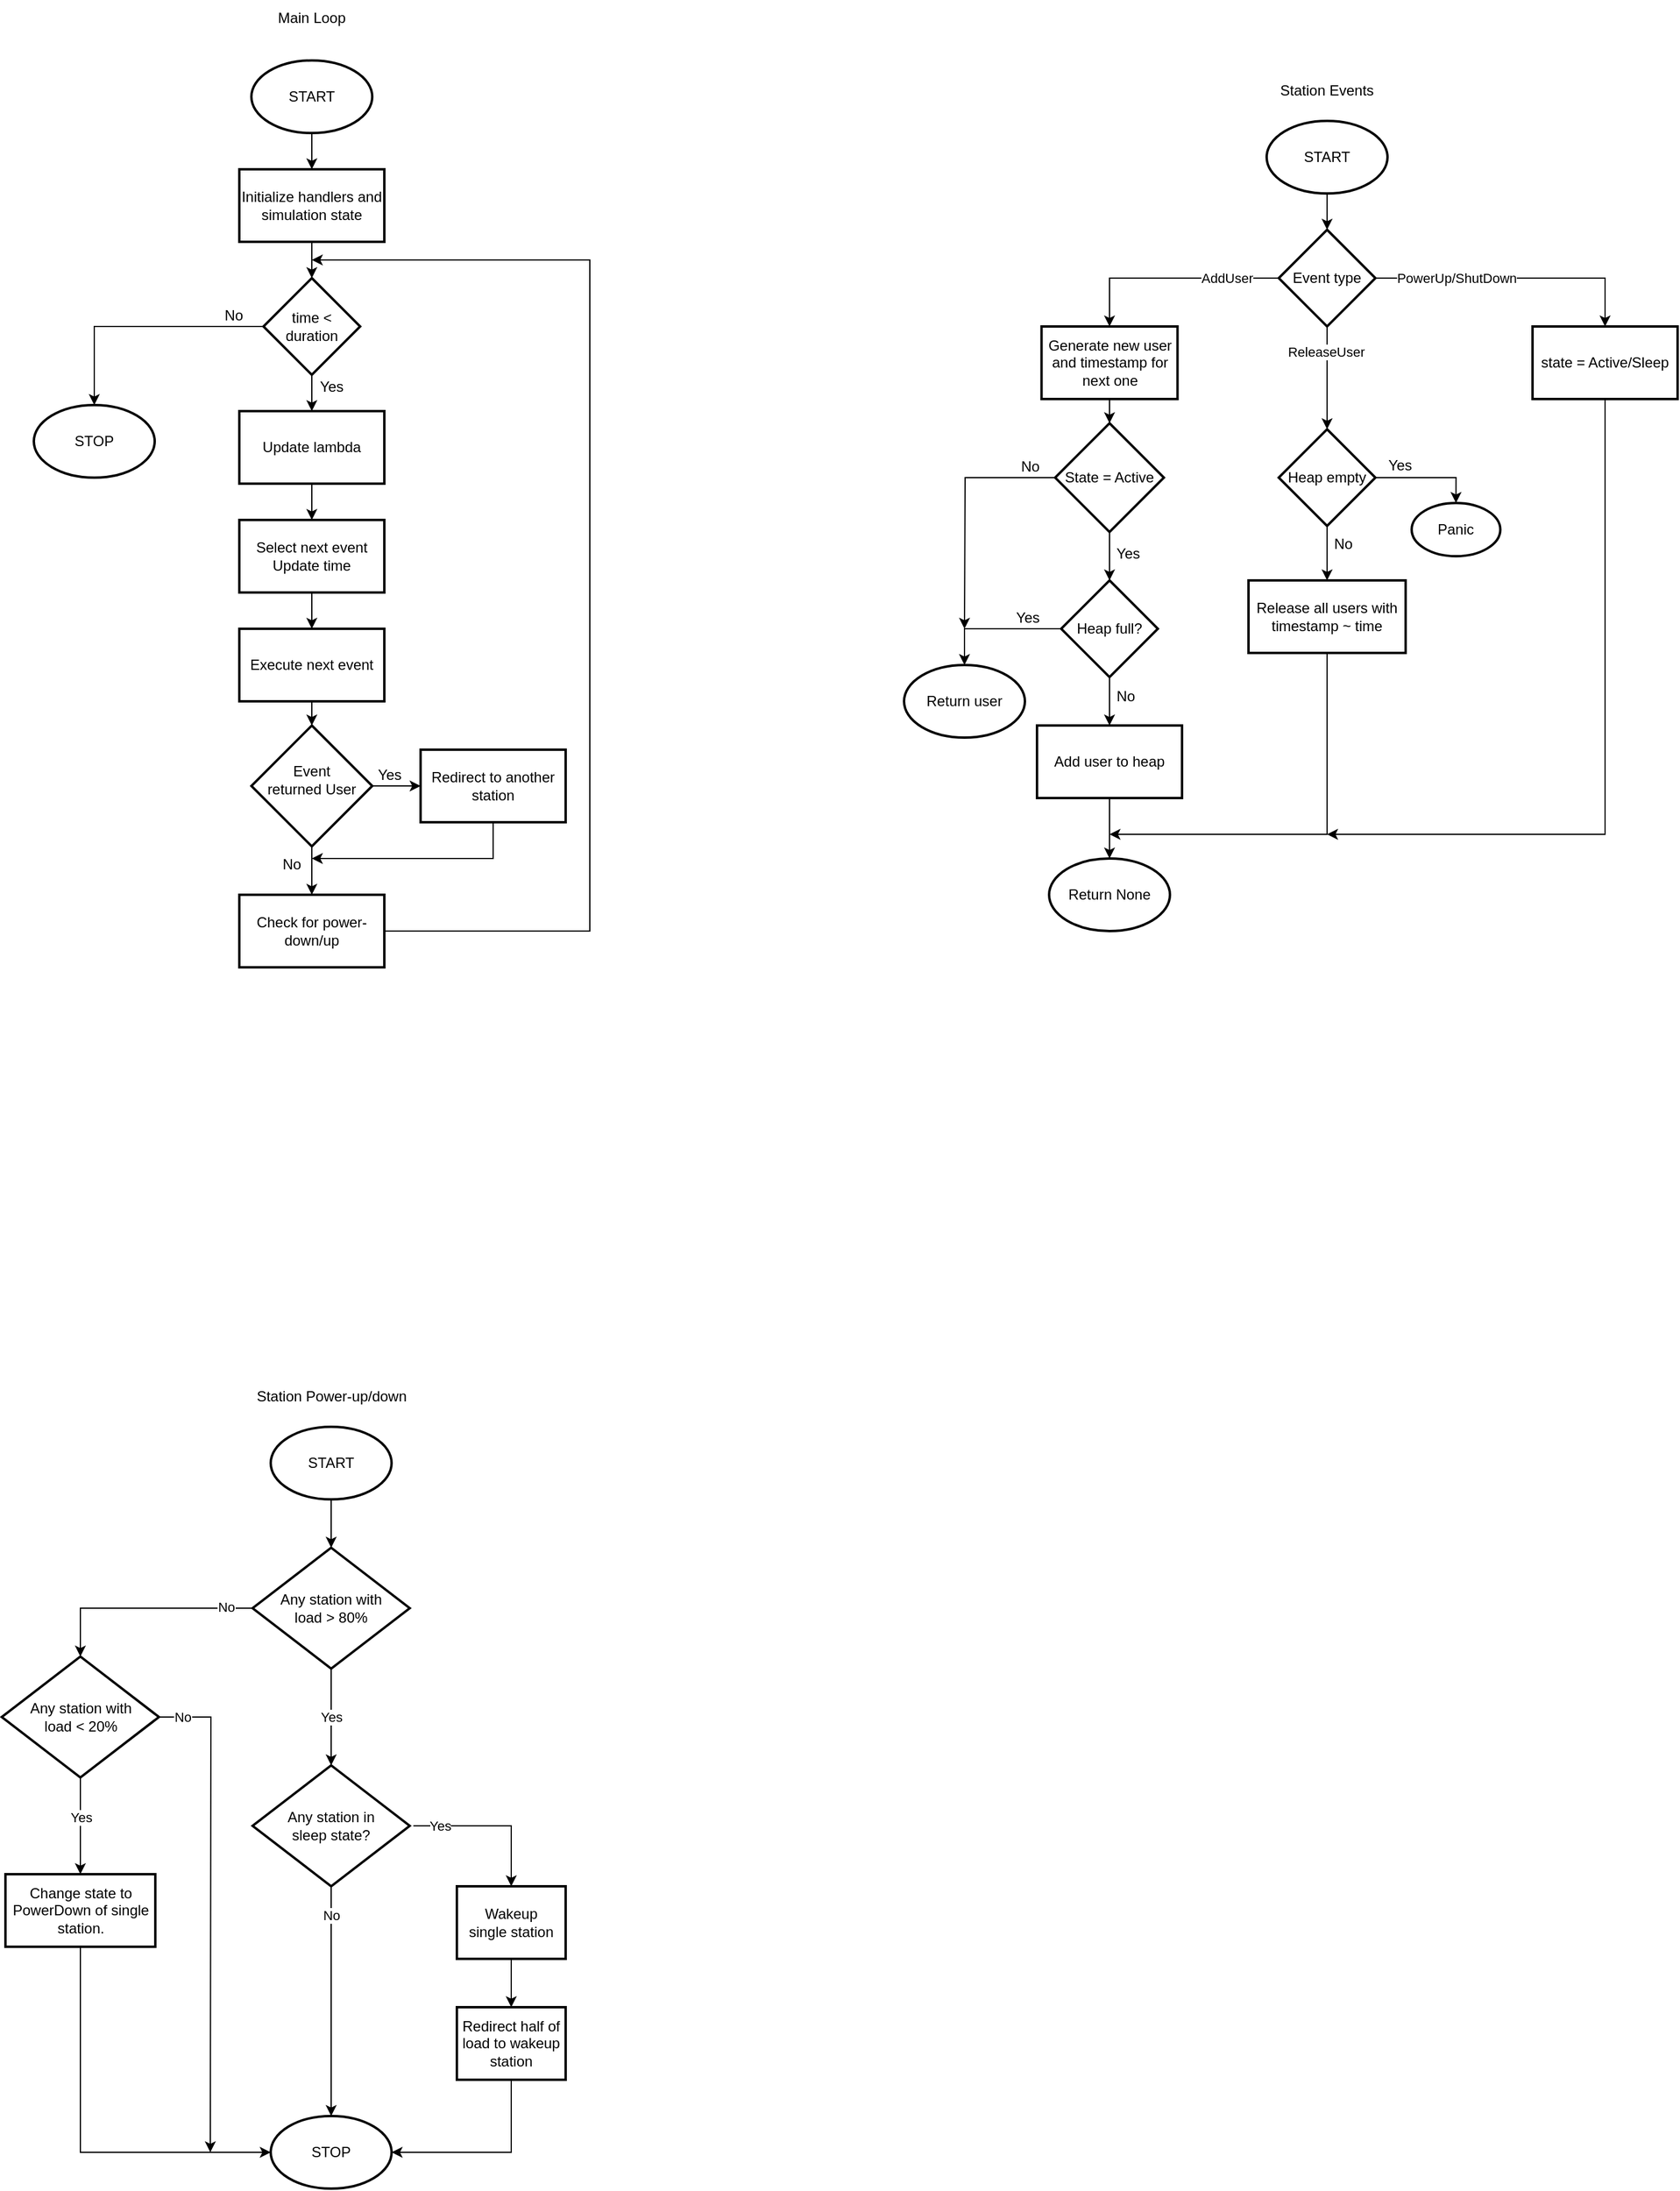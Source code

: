 <mxfile version="22.1.15" type="device">
  <diagram name="Strona-1" id="wR0N-3_GXUcjeD7JFUU1">
    <mxGraphModel dx="1182" dy="698" grid="1" gridSize="10" guides="1" tooltips="1" connect="1" arrows="1" fold="1" page="1" pageScale="1" pageWidth="827" pageHeight="1169" math="0" shadow="0">
      <root>
        <mxCell id="0" />
        <mxCell id="1" parent="0" />
        <mxCell id="ewvP3wC_7j1jmrWXz1Fn-9" value="" style="edgeStyle=orthogonalEdgeStyle;rounded=0;orthogonalLoop=1;jettySize=auto;html=1;" parent="1" source="ewvP3wC_7j1jmrWXz1Fn-1" target="ewvP3wC_7j1jmrWXz1Fn-8" edge="1">
          <mxGeometry relative="1" as="geometry" />
        </mxCell>
        <mxCell id="ewvP3wC_7j1jmrWXz1Fn-1" value="START" style="strokeWidth=2;html=1;shape=mxgraph.flowchart.start_1;whiteSpace=wrap;" parent="1" vertex="1">
          <mxGeometry x="380" y="170" width="100" height="60" as="geometry" />
        </mxCell>
        <mxCell id="ewvP3wC_7j1jmrWXz1Fn-11" value="" style="edgeStyle=orthogonalEdgeStyle;rounded=0;orthogonalLoop=1;jettySize=auto;html=1;" parent="1" source="ewvP3wC_7j1jmrWXz1Fn-8" target="ewvP3wC_7j1jmrWXz1Fn-10" edge="1">
          <mxGeometry relative="1" as="geometry" />
        </mxCell>
        <mxCell id="ewvP3wC_7j1jmrWXz1Fn-8" value="Initialize handlers and simulation state" style="whiteSpace=wrap;html=1;strokeWidth=2;" parent="1" vertex="1">
          <mxGeometry x="370" y="260" width="120" height="60" as="geometry" />
        </mxCell>
        <mxCell id="ewvP3wC_7j1jmrWXz1Fn-13" value="" style="edgeStyle=orthogonalEdgeStyle;rounded=0;orthogonalLoop=1;jettySize=auto;html=1;" parent="1" source="ewvP3wC_7j1jmrWXz1Fn-10" target="ewvP3wC_7j1jmrWXz1Fn-12" edge="1">
          <mxGeometry relative="1" as="geometry" />
        </mxCell>
        <mxCell id="ewvP3wC_7j1jmrWXz1Fn-29" style="edgeStyle=orthogonalEdgeStyle;rounded=0;orthogonalLoop=1;jettySize=auto;html=1;exitX=0;exitY=0.5;exitDx=0;exitDy=0;entryX=0.5;entryY=0;entryDx=0;entryDy=0;entryPerimeter=0;" parent="1" source="ewvP3wC_7j1jmrWXz1Fn-10" target="ewvP3wC_7j1jmrWXz1Fn-30" edge="1">
          <mxGeometry relative="1" as="geometry">
            <mxPoint x="250" y="460" as="targetPoint" />
          </mxGeometry>
        </mxCell>
        <mxCell id="ewvP3wC_7j1jmrWXz1Fn-10" value="time &amp;lt; duration" style="rhombus;whiteSpace=wrap;html=1;strokeWidth=2;" parent="1" vertex="1">
          <mxGeometry x="390" y="350" width="80" height="80" as="geometry" />
        </mxCell>
        <mxCell id="ewvP3wC_7j1jmrWXz1Fn-15" value="" style="edgeStyle=orthogonalEdgeStyle;rounded=0;orthogonalLoop=1;jettySize=auto;html=1;" parent="1" source="ewvP3wC_7j1jmrWXz1Fn-12" target="ewvP3wC_7j1jmrWXz1Fn-14" edge="1">
          <mxGeometry relative="1" as="geometry" />
        </mxCell>
        <mxCell id="ewvP3wC_7j1jmrWXz1Fn-12" value="Update lambda" style="whiteSpace=wrap;html=1;strokeWidth=2;" parent="1" vertex="1">
          <mxGeometry x="370" y="460" width="120" height="60" as="geometry" />
        </mxCell>
        <mxCell id="ewvP3wC_7j1jmrWXz1Fn-17" value="" style="edgeStyle=orthogonalEdgeStyle;rounded=0;orthogonalLoop=1;jettySize=auto;html=1;" parent="1" source="ewvP3wC_7j1jmrWXz1Fn-14" target="ewvP3wC_7j1jmrWXz1Fn-16" edge="1">
          <mxGeometry relative="1" as="geometry" />
        </mxCell>
        <mxCell id="ewvP3wC_7j1jmrWXz1Fn-14" value="Select next event&lt;br&gt;Update time" style="whiteSpace=wrap;html=1;strokeWidth=2;" parent="1" vertex="1">
          <mxGeometry x="370" y="550" width="120" height="60" as="geometry" />
        </mxCell>
        <mxCell id="ewvP3wC_7j1jmrWXz1Fn-19" value="" style="edgeStyle=orthogonalEdgeStyle;rounded=0;orthogonalLoop=1;jettySize=auto;html=1;" parent="1" source="ewvP3wC_7j1jmrWXz1Fn-16" target="ewvP3wC_7j1jmrWXz1Fn-18" edge="1">
          <mxGeometry relative="1" as="geometry" />
        </mxCell>
        <mxCell id="ewvP3wC_7j1jmrWXz1Fn-16" value="Execute next event" style="whiteSpace=wrap;html=1;strokeWidth=2;" parent="1" vertex="1">
          <mxGeometry x="370" y="640" width="120" height="60" as="geometry" />
        </mxCell>
        <mxCell id="ewvP3wC_7j1jmrWXz1Fn-22" value="" style="edgeStyle=orthogonalEdgeStyle;rounded=0;orthogonalLoop=1;jettySize=auto;html=1;" parent="1" source="ewvP3wC_7j1jmrWXz1Fn-18" target="ewvP3wC_7j1jmrWXz1Fn-21" edge="1">
          <mxGeometry relative="1" as="geometry" />
        </mxCell>
        <mxCell id="ewvP3wC_7j1jmrWXz1Fn-25" value="" style="edgeStyle=orthogonalEdgeStyle;rounded=0;orthogonalLoop=1;jettySize=auto;html=1;" parent="1" source="ewvP3wC_7j1jmrWXz1Fn-18" target="ewvP3wC_7j1jmrWXz1Fn-24" edge="1">
          <mxGeometry relative="1" as="geometry" />
        </mxCell>
        <mxCell id="ewvP3wC_7j1jmrWXz1Fn-18" value="Event&lt;br&gt;returned User" style="rhombus;whiteSpace=wrap;html=1;strokeWidth=2;fontSize=12;horizontal=1;spacingTop=-10;" parent="1" vertex="1">
          <mxGeometry x="380" y="720" width="100" height="100" as="geometry" />
        </mxCell>
        <mxCell id="ewvP3wC_7j1jmrWXz1Fn-20" value="Yes" style="text;html=1;align=center;verticalAlign=middle;resizable=0;points=[];autosize=1;strokeColor=none;fillColor=none;" parent="1" vertex="1">
          <mxGeometry x="426" y="425" width="40" height="30" as="geometry" />
        </mxCell>
        <mxCell id="ewvP3wC_7j1jmrWXz1Fn-27" style="edgeStyle=orthogonalEdgeStyle;rounded=0;orthogonalLoop=1;jettySize=auto;html=1;exitX=0.5;exitY=1;exitDx=0;exitDy=0;" parent="1" source="ewvP3wC_7j1jmrWXz1Fn-21" edge="1">
          <mxGeometry relative="1" as="geometry">
            <mxPoint x="430" y="830" as="targetPoint" />
            <Array as="points">
              <mxPoint x="580" y="830" />
            </Array>
          </mxGeometry>
        </mxCell>
        <mxCell id="ewvP3wC_7j1jmrWXz1Fn-21" value="Redirect to another station" style="whiteSpace=wrap;html=1;strokeWidth=2;spacingTop=0;" parent="1" vertex="1">
          <mxGeometry x="520" y="740" width="120" height="60" as="geometry" />
        </mxCell>
        <mxCell id="ewvP3wC_7j1jmrWXz1Fn-28" style="edgeStyle=orthogonalEdgeStyle;rounded=0;orthogonalLoop=1;jettySize=auto;html=1;exitX=1;exitY=0.5;exitDx=0;exitDy=0;" parent="1" source="ewvP3wC_7j1jmrWXz1Fn-24" edge="1">
          <mxGeometry relative="1" as="geometry">
            <mxPoint x="430" y="335" as="targetPoint" />
            <Array as="points">
              <mxPoint x="660" y="890" />
              <mxPoint x="660" y="335" />
            </Array>
          </mxGeometry>
        </mxCell>
        <mxCell id="ewvP3wC_7j1jmrWXz1Fn-24" value="Check for power-down/up" style="whiteSpace=wrap;html=1;strokeWidth=2;spacingTop=0;" parent="1" vertex="1">
          <mxGeometry x="370" y="860" width="120" height="60" as="geometry" />
        </mxCell>
        <mxCell id="ewvP3wC_7j1jmrWXz1Fn-30" value="STOP" style="strokeWidth=2;html=1;shape=mxgraph.flowchart.start_1;whiteSpace=wrap;" parent="1" vertex="1">
          <mxGeometry x="200" y="455" width="100" height="60" as="geometry" />
        </mxCell>
        <mxCell id="ewvP3wC_7j1jmrWXz1Fn-31" value="No" style="text;html=1;align=center;verticalAlign=middle;resizable=0;points=[];autosize=1;strokeColor=none;fillColor=none;" parent="1" vertex="1">
          <mxGeometry x="345" y="366" width="40" height="30" as="geometry" />
        </mxCell>
        <mxCell id="ewvP3wC_7j1jmrWXz1Fn-32" value="Yes" style="text;html=1;align=center;verticalAlign=middle;resizable=0;points=[];autosize=1;strokeColor=none;fillColor=none;" parent="1" vertex="1">
          <mxGeometry x="474" y="746" width="40" height="30" as="geometry" />
        </mxCell>
        <mxCell id="ewvP3wC_7j1jmrWXz1Fn-33" value="No" style="text;html=1;align=center;verticalAlign=middle;resizable=0;points=[];autosize=1;strokeColor=none;fillColor=none;" parent="1" vertex="1">
          <mxGeometry x="393" y="820" width="40" height="30" as="geometry" />
        </mxCell>
        <mxCell id="ewvP3wC_7j1jmrWXz1Fn-38" value="" style="edgeStyle=orthogonalEdgeStyle;rounded=0;orthogonalLoop=1;jettySize=auto;html=1;" parent="1" source="ewvP3wC_7j1jmrWXz1Fn-34" target="ewvP3wC_7j1jmrWXz1Fn-37" edge="1">
          <mxGeometry relative="1" as="geometry" />
        </mxCell>
        <mxCell id="ewvP3wC_7j1jmrWXz1Fn-34" value="START" style="strokeWidth=2;html=1;shape=mxgraph.flowchart.start_1;whiteSpace=wrap;" parent="1" vertex="1">
          <mxGeometry x="1220" y="220" width="100" height="60" as="geometry" />
        </mxCell>
        <mxCell id="ewvP3wC_7j1jmrWXz1Fn-35" value="Main Loop" style="text;html=1;strokeColor=none;fillColor=none;align=center;verticalAlign=middle;whiteSpace=wrap;rounded=0;" parent="1" vertex="1">
          <mxGeometry x="400" y="120" width="60" height="30" as="geometry" />
        </mxCell>
        <mxCell id="ewvP3wC_7j1jmrWXz1Fn-36" value="Station Events" style="text;html=1;strokeColor=none;fillColor=none;align=center;verticalAlign=middle;whiteSpace=wrap;rounded=0;" parent="1" vertex="1">
          <mxGeometry x="1225" y="180" width="90" height="30" as="geometry" />
        </mxCell>
        <mxCell id="ewvP3wC_7j1jmrWXz1Fn-57" value="" style="edgeStyle=orthogonalEdgeStyle;rounded=0;orthogonalLoop=1;jettySize=auto;html=1;" parent="1" source="ewvP3wC_7j1jmrWXz1Fn-37" target="ewvP3wC_7j1jmrWXz1Fn-56" edge="1">
          <mxGeometry relative="1" as="geometry" />
        </mxCell>
        <mxCell id="ewvP3wC_7j1jmrWXz1Fn-69" style="edgeStyle=orthogonalEdgeStyle;rounded=0;orthogonalLoop=1;jettySize=auto;html=1;exitX=1;exitY=0.5;exitDx=0;exitDy=0;entryX=0.5;entryY=0;entryDx=0;entryDy=0;" parent="1" source="ewvP3wC_7j1jmrWXz1Fn-37" target="ewvP3wC_7j1jmrWXz1Fn-67" edge="1">
          <mxGeometry relative="1" as="geometry" />
        </mxCell>
        <mxCell id="ewvP3wC_7j1jmrWXz1Fn-37" value="Event type" style="rhombus;whiteSpace=wrap;html=1;strokeWidth=2;" parent="1" vertex="1">
          <mxGeometry x="1230" y="310" width="80" height="80" as="geometry" />
        </mxCell>
        <mxCell id="ewvP3wC_7j1jmrWXz1Fn-45" value="" style="edgeStyle=orthogonalEdgeStyle;rounded=0;orthogonalLoop=1;jettySize=auto;html=1;" parent="1" source="ewvP3wC_7j1jmrWXz1Fn-41" target="ewvP3wC_7j1jmrWXz1Fn-44" edge="1">
          <mxGeometry relative="1" as="geometry" />
        </mxCell>
        <mxCell id="ewvP3wC_7j1jmrWXz1Fn-41" value="Heap full?" style="rhombus;whiteSpace=wrap;html=1;strokeWidth=2;" parent="1" vertex="1">
          <mxGeometry x="1050" y="600" width="80" height="80" as="geometry" />
        </mxCell>
        <mxCell id="ewvP3wC_7j1jmrWXz1Fn-44" value="Add user to heap" style="whiteSpace=wrap;html=1;strokeWidth=2;" parent="1" vertex="1">
          <mxGeometry x="1030" y="720" width="120" height="60" as="geometry" />
        </mxCell>
        <mxCell id="ewvP3wC_7j1jmrWXz1Fn-46" value="" style="edgeStyle=orthogonalEdgeStyle;rounded=0;orthogonalLoop=1;jettySize=auto;html=1;entryX=0.5;entryY=0;entryDx=0;entryDy=0;" parent="1" source="ewvP3wC_7j1jmrWXz1Fn-37" target="ewvP3wC_7j1jmrWXz1Fn-48" edge="1">
          <mxGeometry relative="1" as="geometry">
            <mxPoint x="1230" y="350" as="sourcePoint" />
            <mxPoint x="1080" y="450" as="targetPoint" />
          </mxGeometry>
        </mxCell>
        <mxCell id="ewvP3wC_7j1jmrWXz1Fn-47" value="AddUser" style="edgeLabel;html=1;align=center;verticalAlign=middle;resizable=0;points=[];" parent="ewvP3wC_7j1jmrWXz1Fn-46" vertex="1" connectable="0">
          <mxGeometry x="-0.472" y="-1" relative="1" as="geometry">
            <mxPoint x="4" y="1" as="offset" />
          </mxGeometry>
        </mxCell>
        <mxCell id="ewvP3wC_7j1jmrWXz1Fn-74" style="edgeStyle=orthogonalEdgeStyle;rounded=0;orthogonalLoop=1;jettySize=auto;html=1;exitX=0.5;exitY=1;exitDx=0;exitDy=0;entryX=0.5;entryY=0;entryDx=0;entryDy=0;" parent="1" source="ewvP3wC_7j1jmrWXz1Fn-48" target="ewvP3wC_7j1jmrWXz1Fn-73" edge="1">
          <mxGeometry relative="1" as="geometry" />
        </mxCell>
        <mxCell id="ewvP3wC_7j1jmrWXz1Fn-48" value="Generate new user and timestamp for next one" style="rounded=0;whiteSpace=wrap;html=1;strokeWidth=2;" parent="1" vertex="1">
          <mxGeometry x="1033.75" y="390" width="112.5" height="60" as="geometry" />
        </mxCell>
        <mxCell id="ewvP3wC_7j1jmrWXz1Fn-49" value="Return None" style="strokeWidth=2;html=1;shape=mxgraph.flowchart.start_1;whiteSpace=wrap;" parent="1" vertex="1">
          <mxGeometry x="1040" y="830" width="100" height="60" as="geometry" />
        </mxCell>
        <mxCell id="ewvP3wC_7j1jmrWXz1Fn-50" style="edgeStyle=orthogonalEdgeStyle;rounded=0;orthogonalLoop=1;jettySize=auto;html=1;exitX=0.5;exitY=1;exitDx=0;exitDy=0;entryX=0.5;entryY=0;entryDx=0;entryDy=0;entryPerimeter=0;" parent="1" source="ewvP3wC_7j1jmrWXz1Fn-44" target="ewvP3wC_7j1jmrWXz1Fn-49" edge="1">
          <mxGeometry relative="1" as="geometry" />
        </mxCell>
        <mxCell id="ewvP3wC_7j1jmrWXz1Fn-51" value="Return user" style="strokeWidth=2;html=1;shape=mxgraph.flowchart.start_1;whiteSpace=wrap;" parent="1" vertex="1">
          <mxGeometry x="920" y="670" width="100" height="60" as="geometry" />
        </mxCell>
        <mxCell id="ewvP3wC_7j1jmrWXz1Fn-53" style="edgeStyle=orthogonalEdgeStyle;rounded=0;orthogonalLoop=1;jettySize=auto;html=1;exitX=0;exitY=0.5;exitDx=0;exitDy=0;entryX=0.5;entryY=0;entryDx=0;entryDy=0;entryPerimeter=0;" parent="1" source="ewvP3wC_7j1jmrWXz1Fn-41" target="ewvP3wC_7j1jmrWXz1Fn-51" edge="1">
          <mxGeometry relative="1" as="geometry" />
        </mxCell>
        <mxCell id="ewvP3wC_7j1jmrWXz1Fn-54" value="Yes" style="text;html=1;align=center;verticalAlign=middle;resizable=0;points=[];autosize=1;strokeColor=none;fillColor=none;" parent="1" vertex="1">
          <mxGeometry x="1002" y="616" width="40" height="30" as="geometry" />
        </mxCell>
        <mxCell id="ewvP3wC_7j1jmrWXz1Fn-55" value="No" style="text;html=1;align=center;verticalAlign=middle;resizable=0;points=[];autosize=1;strokeColor=none;fillColor=none;" parent="1" vertex="1">
          <mxGeometry x="1083" y="681" width="40" height="30" as="geometry" />
        </mxCell>
        <mxCell id="ewvP3wC_7j1jmrWXz1Fn-62" value="" style="edgeStyle=orthogonalEdgeStyle;rounded=0;orthogonalLoop=1;jettySize=auto;html=1;" parent="1" source="ewvP3wC_7j1jmrWXz1Fn-56" target="ewvP3wC_7j1jmrWXz1Fn-61" edge="1">
          <mxGeometry relative="1" as="geometry" />
        </mxCell>
        <mxCell id="ewvP3wC_7j1jmrWXz1Fn-56" value="Heap empty" style="rhombus;whiteSpace=wrap;html=1;strokeWidth=2;" parent="1" vertex="1">
          <mxGeometry x="1230" y="475" width="80" height="80" as="geometry" />
        </mxCell>
        <mxCell id="ewvP3wC_7j1jmrWXz1Fn-58" value="Panic" style="strokeWidth=2;html=1;shape=mxgraph.flowchart.start_1;whiteSpace=wrap;" parent="1" vertex="1">
          <mxGeometry x="1340" y="536" width="73.33" height="44" as="geometry" />
        </mxCell>
        <mxCell id="ewvP3wC_7j1jmrWXz1Fn-59" style="edgeStyle=orthogonalEdgeStyle;rounded=0;orthogonalLoop=1;jettySize=auto;html=1;exitX=1;exitY=0.5;exitDx=0;exitDy=0;entryX=0.5;entryY=0;entryDx=0;entryDy=0;entryPerimeter=0;" parent="1" source="ewvP3wC_7j1jmrWXz1Fn-56" target="ewvP3wC_7j1jmrWXz1Fn-58" edge="1">
          <mxGeometry relative="1" as="geometry" />
        </mxCell>
        <mxCell id="ewvP3wC_7j1jmrWXz1Fn-60" value="Yes" style="text;html=1;align=center;verticalAlign=middle;resizable=0;points=[];autosize=1;strokeColor=none;fillColor=none;" parent="1" vertex="1">
          <mxGeometry x="1310" y="490" width="40" height="30" as="geometry" />
        </mxCell>
        <mxCell id="ewvP3wC_7j1jmrWXz1Fn-79" style="edgeStyle=orthogonalEdgeStyle;rounded=0;orthogonalLoop=1;jettySize=auto;html=1;exitX=0.5;exitY=1;exitDx=0;exitDy=0;" parent="1" source="ewvP3wC_7j1jmrWXz1Fn-61" edge="1">
          <mxGeometry relative="1" as="geometry">
            <mxPoint x="1090" y="810" as="targetPoint" />
            <Array as="points">
              <mxPoint x="1270" y="810" />
            </Array>
          </mxGeometry>
        </mxCell>
        <mxCell id="ewvP3wC_7j1jmrWXz1Fn-61" value="Release all users with timestamp ~ time" style="whiteSpace=wrap;html=1;strokeWidth=2;" parent="1" vertex="1">
          <mxGeometry x="1205" y="600" width="130" height="60" as="geometry" />
        </mxCell>
        <mxCell id="ewvP3wC_7j1jmrWXz1Fn-66" value="ReleaseUser" style="edgeLabel;html=1;align=center;verticalAlign=middle;resizable=0;points=[];" parent="1" vertex="1" connectable="0">
          <mxGeometry x="1269.001" y="411" as="geometry" />
        </mxCell>
        <mxCell id="ewvP3wC_7j1jmrWXz1Fn-80" style="edgeStyle=orthogonalEdgeStyle;rounded=0;orthogonalLoop=1;jettySize=auto;html=1;exitX=0.5;exitY=1;exitDx=0;exitDy=0;" parent="1" source="ewvP3wC_7j1jmrWXz1Fn-67" edge="1">
          <mxGeometry relative="1" as="geometry">
            <mxPoint x="1270" y="810" as="targetPoint" />
            <Array as="points">
              <mxPoint x="1500" y="810" />
              <mxPoint x="1286" y="810" />
            </Array>
          </mxGeometry>
        </mxCell>
        <mxCell id="ewvP3wC_7j1jmrWXz1Fn-67" value="state = Active/Sleep" style="whiteSpace=wrap;html=1;strokeWidth=2;" parent="1" vertex="1">
          <mxGeometry x="1440" y="390" width="120" height="60" as="geometry" />
        </mxCell>
        <mxCell id="ewvP3wC_7j1jmrWXz1Fn-70" value="PowerUp/ShutDown" style="edgeLabel;html=1;align=center;verticalAlign=middle;resizable=0;points=[];" parent="1" vertex="1" connectable="0">
          <mxGeometry x="1376.668" y="350.004" as="geometry" />
        </mxCell>
        <mxCell id="ewvP3wC_7j1jmrWXz1Fn-71" value="No" style="text;html=1;align=center;verticalAlign=middle;resizable=0;points=[];autosize=1;strokeColor=none;fillColor=none;" parent="1" vertex="1">
          <mxGeometry x="1263" y="555" width="40" height="30" as="geometry" />
        </mxCell>
        <mxCell id="ewvP3wC_7j1jmrWXz1Fn-75" style="edgeStyle=orthogonalEdgeStyle;rounded=0;orthogonalLoop=1;jettySize=auto;html=1;exitX=0.5;exitY=1;exitDx=0;exitDy=0;entryX=0.5;entryY=0;entryDx=0;entryDy=0;" parent="1" source="ewvP3wC_7j1jmrWXz1Fn-73" target="ewvP3wC_7j1jmrWXz1Fn-41" edge="1">
          <mxGeometry relative="1" as="geometry" />
        </mxCell>
        <mxCell id="ewvP3wC_7j1jmrWXz1Fn-77" style="edgeStyle=orthogonalEdgeStyle;rounded=0;orthogonalLoop=1;jettySize=auto;html=1;exitX=0;exitY=0.5;exitDx=0;exitDy=0;" parent="1" source="ewvP3wC_7j1jmrWXz1Fn-73" edge="1">
          <mxGeometry relative="1" as="geometry">
            <mxPoint x="970" y="640" as="targetPoint" />
          </mxGeometry>
        </mxCell>
        <mxCell id="ewvP3wC_7j1jmrWXz1Fn-73" value="State = Active" style="rhombus;whiteSpace=wrap;html=1;strokeWidth=2;" parent="1" vertex="1">
          <mxGeometry x="1045" y="470" width="90" height="90" as="geometry" />
        </mxCell>
        <mxCell id="ewvP3wC_7j1jmrWXz1Fn-76" value="Yes" style="text;html=1;align=center;verticalAlign=middle;resizable=0;points=[];autosize=1;strokeColor=none;fillColor=none;" parent="1" vertex="1">
          <mxGeometry x="1085" y="563" width="40" height="30" as="geometry" />
        </mxCell>
        <mxCell id="ewvP3wC_7j1jmrWXz1Fn-78" value="No" style="text;html=1;align=center;verticalAlign=middle;resizable=0;points=[];autosize=1;strokeColor=none;fillColor=none;" parent="1" vertex="1">
          <mxGeometry x="1004" y="491" width="40" height="30" as="geometry" />
        </mxCell>
        <mxCell id="7TCgR0upyNAYN09so2Ll-4" value="" style="edgeStyle=orthogonalEdgeStyle;rounded=0;orthogonalLoop=1;jettySize=auto;html=1;" parent="1" source="7TCgR0upyNAYN09so2Ll-1" target="7TCgR0upyNAYN09so2Ll-3" edge="1">
          <mxGeometry relative="1" as="geometry" />
        </mxCell>
        <mxCell id="7TCgR0upyNAYN09so2Ll-1" value="START" style="strokeWidth=2;html=1;shape=mxgraph.flowchart.start_1;whiteSpace=wrap;" parent="1" vertex="1">
          <mxGeometry x="396" y="1300" width="100" height="60" as="geometry" />
        </mxCell>
        <mxCell id="7TCgR0upyNAYN09so2Ll-2" value="Station Power-up/down" style="text;html=1;strokeColor=none;fillColor=none;align=center;verticalAlign=middle;whiteSpace=wrap;rounded=0;" parent="1" vertex="1">
          <mxGeometry x="376.5" y="1260" width="139" height="30" as="geometry" />
        </mxCell>
        <mxCell id="7TCgR0upyNAYN09so2Ll-6" value="Yes" style="edgeStyle=orthogonalEdgeStyle;rounded=0;orthogonalLoop=1;jettySize=auto;html=1;" parent="1" source="7TCgR0upyNAYN09so2Ll-3" target="7TCgR0upyNAYN09so2Ll-5" edge="1">
          <mxGeometry relative="1" as="geometry">
            <mxPoint as="offset" />
          </mxGeometry>
        </mxCell>
        <mxCell id="7TCgR0upyNAYN09so2Ll-18" style="edgeStyle=orthogonalEdgeStyle;rounded=0;orthogonalLoop=1;jettySize=auto;html=1;exitX=0;exitY=0.5;exitDx=0;exitDy=0;entryX=0.5;entryY=0;entryDx=0;entryDy=0;" parent="1" source="7TCgR0upyNAYN09so2Ll-3" target="7TCgR0upyNAYN09so2Ll-17" edge="1">
          <mxGeometry relative="1" as="geometry" />
        </mxCell>
        <mxCell id="7TCgR0upyNAYN09so2Ll-19" value="No" style="edgeLabel;html=1;align=center;verticalAlign=middle;resizable=0;points=[];" parent="7TCgR0upyNAYN09so2Ll-18" vertex="1" connectable="0">
          <mxGeometry x="-0.604" y="1" relative="1" as="geometry">
            <mxPoint x="14" y="-2" as="offset" />
          </mxGeometry>
        </mxCell>
        <mxCell id="7TCgR0upyNAYN09so2Ll-3" value="Any station with&lt;br&gt;load &amp;gt; 80%" style="rhombus;whiteSpace=wrap;html=1;strokeWidth=2;" parent="1" vertex="1">
          <mxGeometry x="381" y="1400" width="130" height="100" as="geometry" />
        </mxCell>
        <mxCell id="7TCgR0upyNAYN09so2Ll-8" value="" style="edgeStyle=orthogonalEdgeStyle;rounded=0;orthogonalLoop=1;jettySize=auto;html=1;entryX=0.5;entryY=0;entryDx=0;entryDy=0;" parent="1" target="7TCgR0upyNAYN09so2Ll-7" edge="1">
          <mxGeometry relative="1" as="geometry">
            <mxPoint x="514.0" y="1630.0" as="sourcePoint" />
            <mxPoint x="593" y="1660" as="targetPoint" />
            <Array as="points">
              <mxPoint x="595" y="1630" />
            </Array>
          </mxGeometry>
        </mxCell>
        <mxCell id="7TCgR0upyNAYN09so2Ll-9" value="Yes" style="edgeLabel;html=1;align=center;verticalAlign=middle;resizable=0;points=[];" parent="7TCgR0upyNAYN09so2Ll-8" vertex="1" connectable="0">
          <mxGeometry x="-0.714" y="-2" relative="1" as="geometry">
            <mxPoint x="3" y="-2" as="offset" />
          </mxGeometry>
        </mxCell>
        <mxCell id="7TCgR0upyNAYN09so2Ll-5" value="Any station in&lt;br&gt;sleep state?" style="rhombus;whiteSpace=wrap;html=1;strokeWidth=2;" parent="1" vertex="1">
          <mxGeometry x="381" y="1580" width="130" height="100" as="geometry" />
        </mxCell>
        <mxCell id="VzlP4KJm-PAG0MGr1raf-2" value="" style="edgeStyle=orthogonalEdgeStyle;rounded=0;orthogonalLoop=1;jettySize=auto;html=1;" edge="1" parent="1" source="7TCgR0upyNAYN09so2Ll-7" target="VzlP4KJm-PAG0MGr1raf-1">
          <mxGeometry relative="1" as="geometry" />
        </mxCell>
        <mxCell id="7TCgR0upyNAYN09so2Ll-7" value="Wakeup &lt;br&gt;single station" style="whiteSpace=wrap;html=1;strokeWidth=2;" parent="1" vertex="1">
          <mxGeometry x="550" y="1680" width="90" height="60" as="geometry" />
        </mxCell>
        <mxCell id="7TCgR0upyNAYN09so2Ll-10" value="STOP" style="strokeWidth=2;html=1;shape=mxgraph.flowchart.start_1;whiteSpace=wrap;" parent="1" vertex="1">
          <mxGeometry x="396" y="1870" width="100" height="60" as="geometry" />
        </mxCell>
        <mxCell id="7TCgR0upyNAYN09so2Ll-11" style="edgeStyle=orthogonalEdgeStyle;rounded=0;orthogonalLoop=1;jettySize=auto;html=1;exitX=0.5;exitY=1;exitDx=0;exitDy=0;entryX=0.5;entryY=0;entryDx=0;entryDy=0;entryPerimeter=0;" parent="1" source="7TCgR0upyNAYN09so2Ll-5" target="7TCgR0upyNAYN09so2Ll-10" edge="1">
          <mxGeometry relative="1" as="geometry" />
        </mxCell>
        <mxCell id="7TCgR0upyNAYN09so2Ll-13" value="No" style="edgeLabel;html=1;align=center;verticalAlign=middle;resizable=0;points=[];" parent="7TCgR0upyNAYN09so2Ll-11" vertex="1" connectable="0">
          <mxGeometry x="-0.745" relative="1" as="geometry">
            <mxPoint as="offset" />
          </mxGeometry>
        </mxCell>
        <mxCell id="7TCgR0upyNAYN09so2Ll-21" value="" style="edgeStyle=orthogonalEdgeStyle;rounded=0;orthogonalLoop=1;jettySize=auto;html=1;" parent="1" source="7TCgR0upyNAYN09so2Ll-17" target="7TCgR0upyNAYN09so2Ll-20" edge="1">
          <mxGeometry relative="1" as="geometry" />
        </mxCell>
        <mxCell id="7TCgR0upyNAYN09so2Ll-24" value="Yes" style="edgeLabel;html=1;align=center;verticalAlign=middle;resizable=0;points=[];" parent="7TCgR0upyNAYN09so2Ll-21" vertex="1" connectable="0">
          <mxGeometry x="-0.189" relative="1" as="geometry">
            <mxPoint as="offset" />
          </mxGeometry>
        </mxCell>
        <mxCell id="7TCgR0upyNAYN09so2Ll-23" style="edgeStyle=orthogonalEdgeStyle;rounded=0;orthogonalLoop=1;jettySize=auto;html=1;exitX=1;exitY=0.5;exitDx=0;exitDy=0;" parent="1" source="7TCgR0upyNAYN09so2Ll-17" edge="1">
          <mxGeometry relative="1" as="geometry">
            <mxPoint x="346" y="1900" as="targetPoint" />
          </mxGeometry>
        </mxCell>
        <mxCell id="7TCgR0upyNAYN09so2Ll-25" value="No" style="edgeLabel;html=1;align=center;verticalAlign=middle;resizable=0;points=[];" parent="7TCgR0upyNAYN09so2Ll-23" vertex="1" connectable="0">
          <mxGeometry x="-0.855" relative="1" as="geometry">
            <mxPoint x="-10" as="offset" />
          </mxGeometry>
        </mxCell>
        <mxCell id="7TCgR0upyNAYN09so2Ll-17" value="Any station with&lt;br&gt;load &amp;lt; 20%" style="rhombus;whiteSpace=wrap;html=1;strokeWidth=2;" parent="1" vertex="1">
          <mxGeometry x="173.5" y="1490" width="130" height="100" as="geometry" />
        </mxCell>
        <mxCell id="7TCgR0upyNAYN09so2Ll-20" value="Change state to PowerDown of single station." style="whiteSpace=wrap;html=1;strokeWidth=2;" parent="1" vertex="1">
          <mxGeometry x="176.5" y="1670" width="124" height="60" as="geometry" />
        </mxCell>
        <mxCell id="7TCgR0upyNAYN09so2Ll-22" style="edgeStyle=orthogonalEdgeStyle;rounded=0;orthogonalLoop=1;jettySize=auto;html=1;exitX=0.5;exitY=1;exitDx=0;exitDy=0;entryX=0;entryY=0.5;entryDx=0;entryDy=0;entryPerimeter=0;" parent="1" source="7TCgR0upyNAYN09so2Ll-20" target="7TCgR0upyNAYN09so2Ll-10" edge="1">
          <mxGeometry relative="1" as="geometry" />
        </mxCell>
        <mxCell id="VzlP4KJm-PAG0MGr1raf-1" value="Redirect half of load to wakeup station" style="whiteSpace=wrap;html=1;strokeWidth=2;" vertex="1" parent="1">
          <mxGeometry x="550" y="1780" width="90" height="60" as="geometry" />
        </mxCell>
        <mxCell id="VzlP4KJm-PAG0MGr1raf-3" style="edgeStyle=orthogonalEdgeStyle;rounded=0;orthogonalLoop=1;jettySize=auto;html=1;exitX=0.5;exitY=1;exitDx=0;exitDy=0;entryX=1;entryY=0.5;entryDx=0;entryDy=0;entryPerimeter=0;" edge="1" parent="1" source="VzlP4KJm-PAG0MGr1raf-1" target="7TCgR0upyNAYN09so2Ll-10">
          <mxGeometry relative="1" as="geometry" />
        </mxCell>
      </root>
    </mxGraphModel>
  </diagram>
</mxfile>
